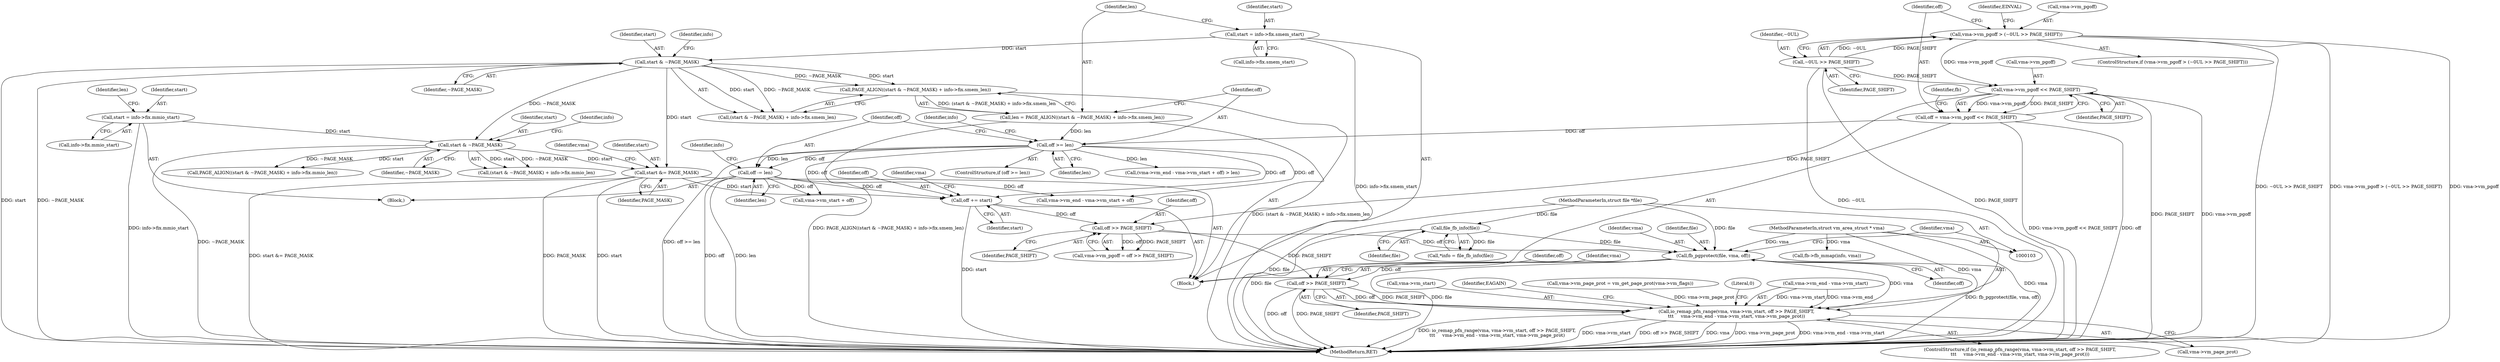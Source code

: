 digraph "1_linux_fc9bbca8f650e5f738af8806317c0a041a48ae4a@pointer" {
"1000276" [label="(Call,fb_pgprotect(file, vma, off))"];
"1000110" [label="(Call,file_fb_info(file))"];
"1000104" [label="(MethodParameterIn,struct file *file)"];
"1000105" [label="(MethodParameterIn,struct vm_area_struct * vma)"];
"1000265" [label="(Call,off >> PAGE_SHIFT)"];
"1000258" [label="(Call,off += start)"];
"1000240" [label="(Call,start &= PAGE_MASK)"];
"1000185" [label="(Call,start & ~PAGE_MASK)"];
"1000174" [label="(Call,start = info->fix.smem_start)"];
"1000227" [label="(Call,start & ~PAGE_MASK)"];
"1000216" [label="(Call,start = info->fix.mmio_start)"];
"1000194" [label="(Call,off >= len)"];
"1000133" [label="(Call,off = vma->vm_pgoff << PAGE_SHIFT)"];
"1000135" [label="(Call,vma->vm_pgoff << PAGE_SHIFT)"];
"1000123" [label="(Call,vma->vm_pgoff > (~0UL >> PAGE_SHIFT))"];
"1000127" [label="(Call,~0UL >> PAGE_SHIFT)"];
"1000181" [label="(Call,len = PAGE_ALIGN((start & ~PAGE_MASK) + info->fix.smem_len))"];
"1000183" [label="(Call,PAGE_ALIGN((start & ~PAGE_MASK) + info->fix.smem_len))"];
"1000198" [label="(Call,off -= len)"];
"1000281" [label="(Call,io_remap_pfn_range(vma, vma->vm_start, off >> PAGE_SHIFT,\n\t\t\t     vma->vm_end - vma->vm_start, vma->vm_page_prot))"];
"1000286" [label="(Call,off >> PAGE_SHIFT)"];
"1000227" [label="(Call,start & ~PAGE_MASK)"];
"1000224" [label="(Identifier,len)"];
"1000133" [label="(Call,off = vma->vm_pgoff << PAGE_SHIFT)"];
"1000204" [label="(Identifier,info)"];
"1000283" [label="(Call,vma->vm_start)"];
"1000124" [label="(Call,vma->vm_pgoff)"];
"1000241" [label="(Identifier,start)"];
"1000226" [label="(Call,(start & ~PAGE_MASK) + info->fix.mmio_len)"];
"1000279" [label="(Identifier,off)"];
"1000277" [label="(Identifier,file)"];
"1000134" [label="(Identifier,off)"];
"1000187" [label="(Identifier,~PAGE_MASK)"];
"1000129" [label="(Identifier,PAGE_SHIFT)"];
"1000183" [label="(Call,PAGE_ALIGN((start & ~PAGE_MASK) + info->fix.smem_len))"];
"1000127" [label="(Call,~0UL >> PAGE_SHIFT)"];
"1000301" [label="(Identifier,EAGAIN)"];
"1000135" [label="(Call,vma->vm_pgoff << PAGE_SHIFT)"];
"1000260" [label="(Identifier,start)"];
"1000139" [label="(Identifier,PAGE_SHIFT)"];
"1000175" [label="(Identifier,start)"];
"1000132" [label="(Identifier,EINVAL)"];
"1000268" [label="(Call,vma->vm_page_prot = vm_get_page_prot(vma->vm_flags))"];
"1000225" [label="(Call,PAGE_ALIGN((start & ~PAGE_MASK) + info->fix.mmio_len))"];
"1000181" [label="(Call,len = PAGE_ALIGN((start & ~PAGE_MASK) + info->fix.smem_len))"];
"1000185" [label="(Call,start & ~PAGE_MASK)"];
"1000199" [label="(Identifier,off)"];
"1000258" [label="(Call,off += start)"];
"1000194" [label="(Call,off >= len)"];
"1000265" [label="(Call,off >> PAGE_SHIFT)"];
"1000123" [label="(Call,vma->vm_pgoff > (~0UL >> PAGE_SHIFT))"];
"1000286" [label="(Call,off >> PAGE_SHIFT)"];
"1000198" [label="(Call,off -= len)"];
"1000261" [label="(Call,vma->vm_pgoff = off >> PAGE_SHIFT)"];
"1000105" [label="(MethodParameterIn,struct vm_area_struct * vma)"];
"1000217" [label="(Identifier,start)"];
"1000229" [label="(Identifier,~PAGE_MASK)"];
"1000259" [label="(Identifier,off)"];
"1000245" [label="(Call,vma->vm_end - vma->vm_start + off)"];
"1000242" [label="(Identifier,PAGE_MASK)"];
"1000282" [label="(Identifier,vma)"];
"1000228" [label="(Identifier,start)"];
"1000303" [label="(Literal,0)"];
"1000287" [label="(Identifier,off)"];
"1000232" [label="(Identifier,info)"];
"1000216" [label="(Call,start = info->fix.mmio_start)"];
"1000104" [label="(MethodParameterIn,struct file *file)"];
"1000263" [label="(Identifier,vma)"];
"1000190" [label="(Identifier,info)"];
"1000267" [label="(Identifier,PAGE_SHIFT)"];
"1000291" [label="(Identifier,vma)"];
"1000141" [label="(Identifier,fb)"];
"1000200" [label="(Identifier,len)"];
"1000186" [label="(Identifier,start)"];
"1000184" [label="(Call,(start & ~PAGE_MASK) + info->fix.smem_len)"];
"1000195" [label="(Identifier,off)"];
"1000110" [label="(Call,file_fb_info(file))"];
"1000266" [label="(Identifier,off)"];
"1000240" [label="(Call,start &= PAGE_MASK)"];
"1000108" [label="(Call,*info = file_fb_info(file))"];
"1000197" [label="(Block,)"];
"1000244" [label="(Call,(vma->vm_end - vma->vm_start + off) > len)"];
"1000176" [label="(Call,info->fix.smem_start)"];
"1000196" [label="(Identifier,len)"];
"1000238" [label="(Identifier,info)"];
"1000304" [label="(MethodReturn,RET)"];
"1000122" [label="(ControlStructure,if (vma->vm_pgoff > (~0UL >> PAGE_SHIFT)))"];
"1000193" [label="(ControlStructure,if (off >= len))"];
"1000276" [label="(Call,fb_pgprotect(file, vma, off))"];
"1000288" [label="(Identifier,PAGE_SHIFT)"];
"1000289" [label="(Call,vma->vm_end - vma->vm_start)"];
"1000280" [label="(ControlStructure,if (io_remap_pfn_range(vma, vma->vm_start, off >> PAGE_SHIFT,\n\t\t\t     vma->vm_end - vma->vm_start, vma->vm_page_prot)))"];
"1000128" [label="(Identifier,~0UL)"];
"1000218" [label="(Call,info->fix.mmio_start)"];
"1000296" [label="(Call,vma->vm_page_prot)"];
"1000247" [label="(Identifier,vma)"];
"1000164" [label="(Call,fb->fb_mmap(info, vma))"];
"1000174" [label="(Call,start = info->fix.smem_start)"];
"1000182" [label="(Identifier,len)"];
"1000281" [label="(Call,io_remap_pfn_range(vma, vma->vm_start, off >> PAGE_SHIFT,\n\t\t\t     vma->vm_end - vma->vm_start, vma->vm_page_prot))"];
"1000249" [label="(Call,vma->vm_start + off)"];
"1000106" [label="(Block,)"];
"1000111" [label="(Identifier,file)"];
"1000278" [label="(Identifier,vma)"];
"1000136" [label="(Call,vma->vm_pgoff)"];
"1000276" -> "1000106"  [label="AST: "];
"1000276" -> "1000279"  [label="CFG: "];
"1000277" -> "1000276"  [label="AST: "];
"1000278" -> "1000276"  [label="AST: "];
"1000279" -> "1000276"  [label="AST: "];
"1000282" -> "1000276"  [label="CFG: "];
"1000276" -> "1000304"  [label="DDG: fb_pgprotect(file, vma, off)"];
"1000276" -> "1000304"  [label="DDG: file"];
"1000110" -> "1000276"  [label="DDG: file"];
"1000104" -> "1000276"  [label="DDG: file"];
"1000105" -> "1000276"  [label="DDG: vma"];
"1000265" -> "1000276"  [label="DDG: off"];
"1000276" -> "1000281"  [label="DDG: vma"];
"1000276" -> "1000286"  [label="DDG: off"];
"1000110" -> "1000108"  [label="AST: "];
"1000110" -> "1000111"  [label="CFG: "];
"1000111" -> "1000110"  [label="AST: "];
"1000108" -> "1000110"  [label="CFG: "];
"1000110" -> "1000304"  [label="DDG: file"];
"1000110" -> "1000108"  [label="DDG: file"];
"1000104" -> "1000110"  [label="DDG: file"];
"1000104" -> "1000103"  [label="AST: "];
"1000104" -> "1000304"  [label="DDG: file"];
"1000105" -> "1000103"  [label="AST: "];
"1000105" -> "1000304"  [label="DDG: vma"];
"1000105" -> "1000164"  [label="DDG: vma"];
"1000105" -> "1000281"  [label="DDG: vma"];
"1000265" -> "1000261"  [label="AST: "];
"1000265" -> "1000267"  [label="CFG: "];
"1000266" -> "1000265"  [label="AST: "];
"1000267" -> "1000265"  [label="AST: "];
"1000261" -> "1000265"  [label="CFG: "];
"1000265" -> "1000261"  [label="DDG: off"];
"1000265" -> "1000261"  [label="DDG: PAGE_SHIFT"];
"1000258" -> "1000265"  [label="DDG: off"];
"1000135" -> "1000265"  [label="DDG: PAGE_SHIFT"];
"1000265" -> "1000286"  [label="DDG: PAGE_SHIFT"];
"1000258" -> "1000106"  [label="AST: "];
"1000258" -> "1000260"  [label="CFG: "];
"1000259" -> "1000258"  [label="AST: "];
"1000260" -> "1000258"  [label="AST: "];
"1000263" -> "1000258"  [label="CFG: "];
"1000258" -> "1000304"  [label="DDG: start"];
"1000240" -> "1000258"  [label="DDG: start"];
"1000194" -> "1000258"  [label="DDG: off"];
"1000198" -> "1000258"  [label="DDG: off"];
"1000240" -> "1000106"  [label="AST: "];
"1000240" -> "1000242"  [label="CFG: "];
"1000241" -> "1000240"  [label="AST: "];
"1000242" -> "1000240"  [label="AST: "];
"1000247" -> "1000240"  [label="CFG: "];
"1000240" -> "1000304"  [label="DDG: start &= PAGE_MASK"];
"1000240" -> "1000304"  [label="DDG: PAGE_MASK"];
"1000240" -> "1000304"  [label="DDG: start"];
"1000185" -> "1000240"  [label="DDG: start"];
"1000227" -> "1000240"  [label="DDG: start"];
"1000185" -> "1000184"  [label="AST: "];
"1000185" -> "1000187"  [label="CFG: "];
"1000186" -> "1000185"  [label="AST: "];
"1000187" -> "1000185"  [label="AST: "];
"1000190" -> "1000185"  [label="CFG: "];
"1000185" -> "1000304"  [label="DDG: start"];
"1000185" -> "1000304"  [label="DDG: ~PAGE_MASK"];
"1000185" -> "1000183"  [label="DDG: start"];
"1000185" -> "1000183"  [label="DDG: ~PAGE_MASK"];
"1000185" -> "1000184"  [label="DDG: start"];
"1000185" -> "1000184"  [label="DDG: ~PAGE_MASK"];
"1000174" -> "1000185"  [label="DDG: start"];
"1000185" -> "1000227"  [label="DDG: ~PAGE_MASK"];
"1000174" -> "1000106"  [label="AST: "];
"1000174" -> "1000176"  [label="CFG: "];
"1000175" -> "1000174"  [label="AST: "];
"1000176" -> "1000174"  [label="AST: "];
"1000182" -> "1000174"  [label="CFG: "];
"1000174" -> "1000304"  [label="DDG: info->fix.smem_start"];
"1000227" -> "1000226"  [label="AST: "];
"1000227" -> "1000229"  [label="CFG: "];
"1000228" -> "1000227"  [label="AST: "];
"1000229" -> "1000227"  [label="AST: "];
"1000232" -> "1000227"  [label="CFG: "];
"1000227" -> "1000304"  [label="DDG: ~PAGE_MASK"];
"1000227" -> "1000225"  [label="DDG: start"];
"1000227" -> "1000225"  [label="DDG: ~PAGE_MASK"];
"1000227" -> "1000226"  [label="DDG: start"];
"1000227" -> "1000226"  [label="DDG: ~PAGE_MASK"];
"1000216" -> "1000227"  [label="DDG: start"];
"1000216" -> "1000197"  [label="AST: "];
"1000216" -> "1000218"  [label="CFG: "];
"1000217" -> "1000216"  [label="AST: "];
"1000218" -> "1000216"  [label="AST: "];
"1000224" -> "1000216"  [label="CFG: "];
"1000216" -> "1000304"  [label="DDG: info->fix.mmio_start"];
"1000194" -> "1000193"  [label="AST: "];
"1000194" -> "1000196"  [label="CFG: "];
"1000195" -> "1000194"  [label="AST: "];
"1000196" -> "1000194"  [label="AST: "];
"1000199" -> "1000194"  [label="CFG: "];
"1000238" -> "1000194"  [label="CFG: "];
"1000194" -> "1000304"  [label="DDG: off >= len"];
"1000133" -> "1000194"  [label="DDG: off"];
"1000181" -> "1000194"  [label="DDG: len"];
"1000194" -> "1000198"  [label="DDG: len"];
"1000194" -> "1000198"  [label="DDG: off"];
"1000194" -> "1000245"  [label="DDG: off"];
"1000194" -> "1000249"  [label="DDG: off"];
"1000194" -> "1000244"  [label="DDG: len"];
"1000133" -> "1000106"  [label="AST: "];
"1000133" -> "1000135"  [label="CFG: "];
"1000134" -> "1000133"  [label="AST: "];
"1000135" -> "1000133"  [label="AST: "];
"1000141" -> "1000133"  [label="CFG: "];
"1000133" -> "1000304"  [label="DDG: off"];
"1000133" -> "1000304"  [label="DDG: vma->vm_pgoff << PAGE_SHIFT"];
"1000135" -> "1000133"  [label="DDG: vma->vm_pgoff"];
"1000135" -> "1000133"  [label="DDG: PAGE_SHIFT"];
"1000135" -> "1000139"  [label="CFG: "];
"1000136" -> "1000135"  [label="AST: "];
"1000139" -> "1000135"  [label="AST: "];
"1000135" -> "1000304"  [label="DDG: PAGE_SHIFT"];
"1000135" -> "1000304"  [label="DDG: vma->vm_pgoff"];
"1000123" -> "1000135"  [label="DDG: vma->vm_pgoff"];
"1000127" -> "1000135"  [label="DDG: PAGE_SHIFT"];
"1000123" -> "1000122"  [label="AST: "];
"1000123" -> "1000127"  [label="CFG: "];
"1000124" -> "1000123"  [label="AST: "];
"1000127" -> "1000123"  [label="AST: "];
"1000132" -> "1000123"  [label="CFG: "];
"1000134" -> "1000123"  [label="CFG: "];
"1000123" -> "1000304"  [label="DDG: ~0UL >> PAGE_SHIFT"];
"1000123" -> "1000304"  [label="DDG: vma->vm_pgoff > (~0UL >> PAGE_SHIFT)"];
"1000123" -> "1000304"  [label="DDG: vma->vm_pgoff"];
"1000127" -> "1000123"  [label="DDG: ~0UL"];
"1000127" -> "1000123"  [label="DDG: PAGE_SHIFT"];
"1000127" -> "1000129"  [label="CFG: "];
"1000128" -> "1000127"  [label="AST: "];
"1000129" -> "1000127"  [label="AST: "];
"1000127" -> "1000304"  [label="DDG: PAGE_SHIFT"];
"1000127" -> "1000304"  [label="DDG: ~0UL"];
"1000181" -> "1000106"  [label="AST: "];
"1000181" -> "1000183"  [label="CFG: "];
"1000182" -> "1000181"  [label="AST: "];
"1000183" -> "1000181"  [label="AST: "];
"1000195" -> "1000181"  [label="CFG: "];
"1000181" -> "1000304"  [label="DDG: PAGE_ALIGN((start & ~PAGE_MASK) + info->fix.smem_len)"];
"1000183" -> "1000181"  [label="DDG: (start & ~PAGE_MASK) + info->fix.smem_len"];
"1000183" -> "1000184"  [label="CFG: "];
"1000184" -> "1000183"  [label="AST: "];
"1000183" -> "1000304"  [label="DDG: (start & ~PAGE_MASK) + info->fix.smem_len"];
"1000198" -> "1000197"  [label="AST: "];
"1000198" -> "1000200"  [label="CFG: "];
"1000199" -> "1000198"  [label="AST: "];
"1000200" -> "1000198"  [label="AST: "];
"1000204" -> "1000198"  [label="CFG: "];
"1000198" -> "1000304"  [label="DDG: len"];
"1000198" -> "1000304"  [label="DDG: off"];
"1000198" -> "1000245"  [label="DDG: off"];
"1000198" -> "1000249"  [label="DDG: off"];
"1000281" -> "1000280"  [label="AST: "];
"1000281" -> "1000296"  [label="CFG: "];
"1000282" -> "1000281"  [label="AST: "];
"1000283" -> "1000281"  [label="AST: "];
"1000286" -> "1000281"  [label="AST: "];
"1000289" -> "1000281"  [label="AST: "];
"1000296" -> "1000281"  [label="AST: "];
"1000301" -> "1000281"  [label="CFG: "];
"1000303" -> "1000281"  [label="CFG: "];
"1000281" -> "1000304"  [label="DDG: off >> PAGE_SHIFT"];
"1000281" -> "1000304"  [label="DDG: vma"];
"1000281" -> "1000304"  [label="DDG: vma->vm_page_prot"];
"1000281" -> "1000304"  [label="DDG: vma->vm_end - vma->vm_start"];
"1000281" -> "1000304"  [label="DDG: io_remap_pfn_range(vma, vma->vm_start, off >> PAGE_SHIFT,\n\t\t\t     vma->vm_end - vma->vm_start, vma->vm_page_prot)"];
"1000281" -> "1000304"  [label="DDG: vma->vm_start"];
"1000289" -> "1000281"  [label="DDG: vma->vm_start"];
"1000289" -> "1000281"  [label="DDG: vma->vm_end"];
"1000286" -> "1000281"  [label="DDG: off"];
"1000286" -> "1000281"  [label="DDG: PAGE_SHIFT"];
"1000268" -> "1000281"  [label="DDG: vma->vm_page_prot"];
"1000286" -> "1000288"  [label="CFG: "];
"1000287" -> "1000286"  [label="AST: "];
"1000288" -> "1000286"  [label="AST: "];
"1000291" -> "1000286"  [label="CFG: "];
"1000286" -> "1000304"  [label="DDG: off"];
"1000286" -> "1000304"  [label="DDG: PAGE_SHIFT"];
}

